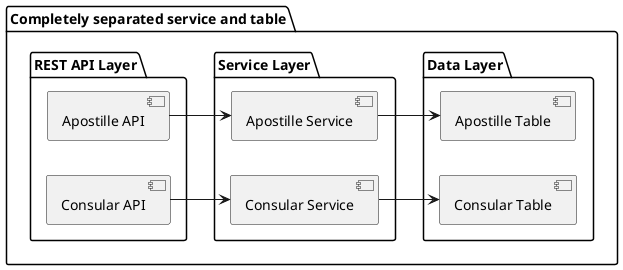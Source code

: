 @startuml

@startuml
left to right direction

package "Completely separated service and table" {
    package "REST API Layer" {
    [Apostille API]
    [Consular API]
    }

    package "Service Layer" {
    [Apostille Service]
    [Consular Service]
    }

    package "Data Layer" {
    [Apostille Table]
    [Consular Table]
    }

    [Apostille API] --> [Apostille Service]
    [Consular API] --> [Consular Service]
    [Apostille Service] --> [Apostille Table]
    [Consular Service] --> [Consular Table]
}

@enduml

@enduml